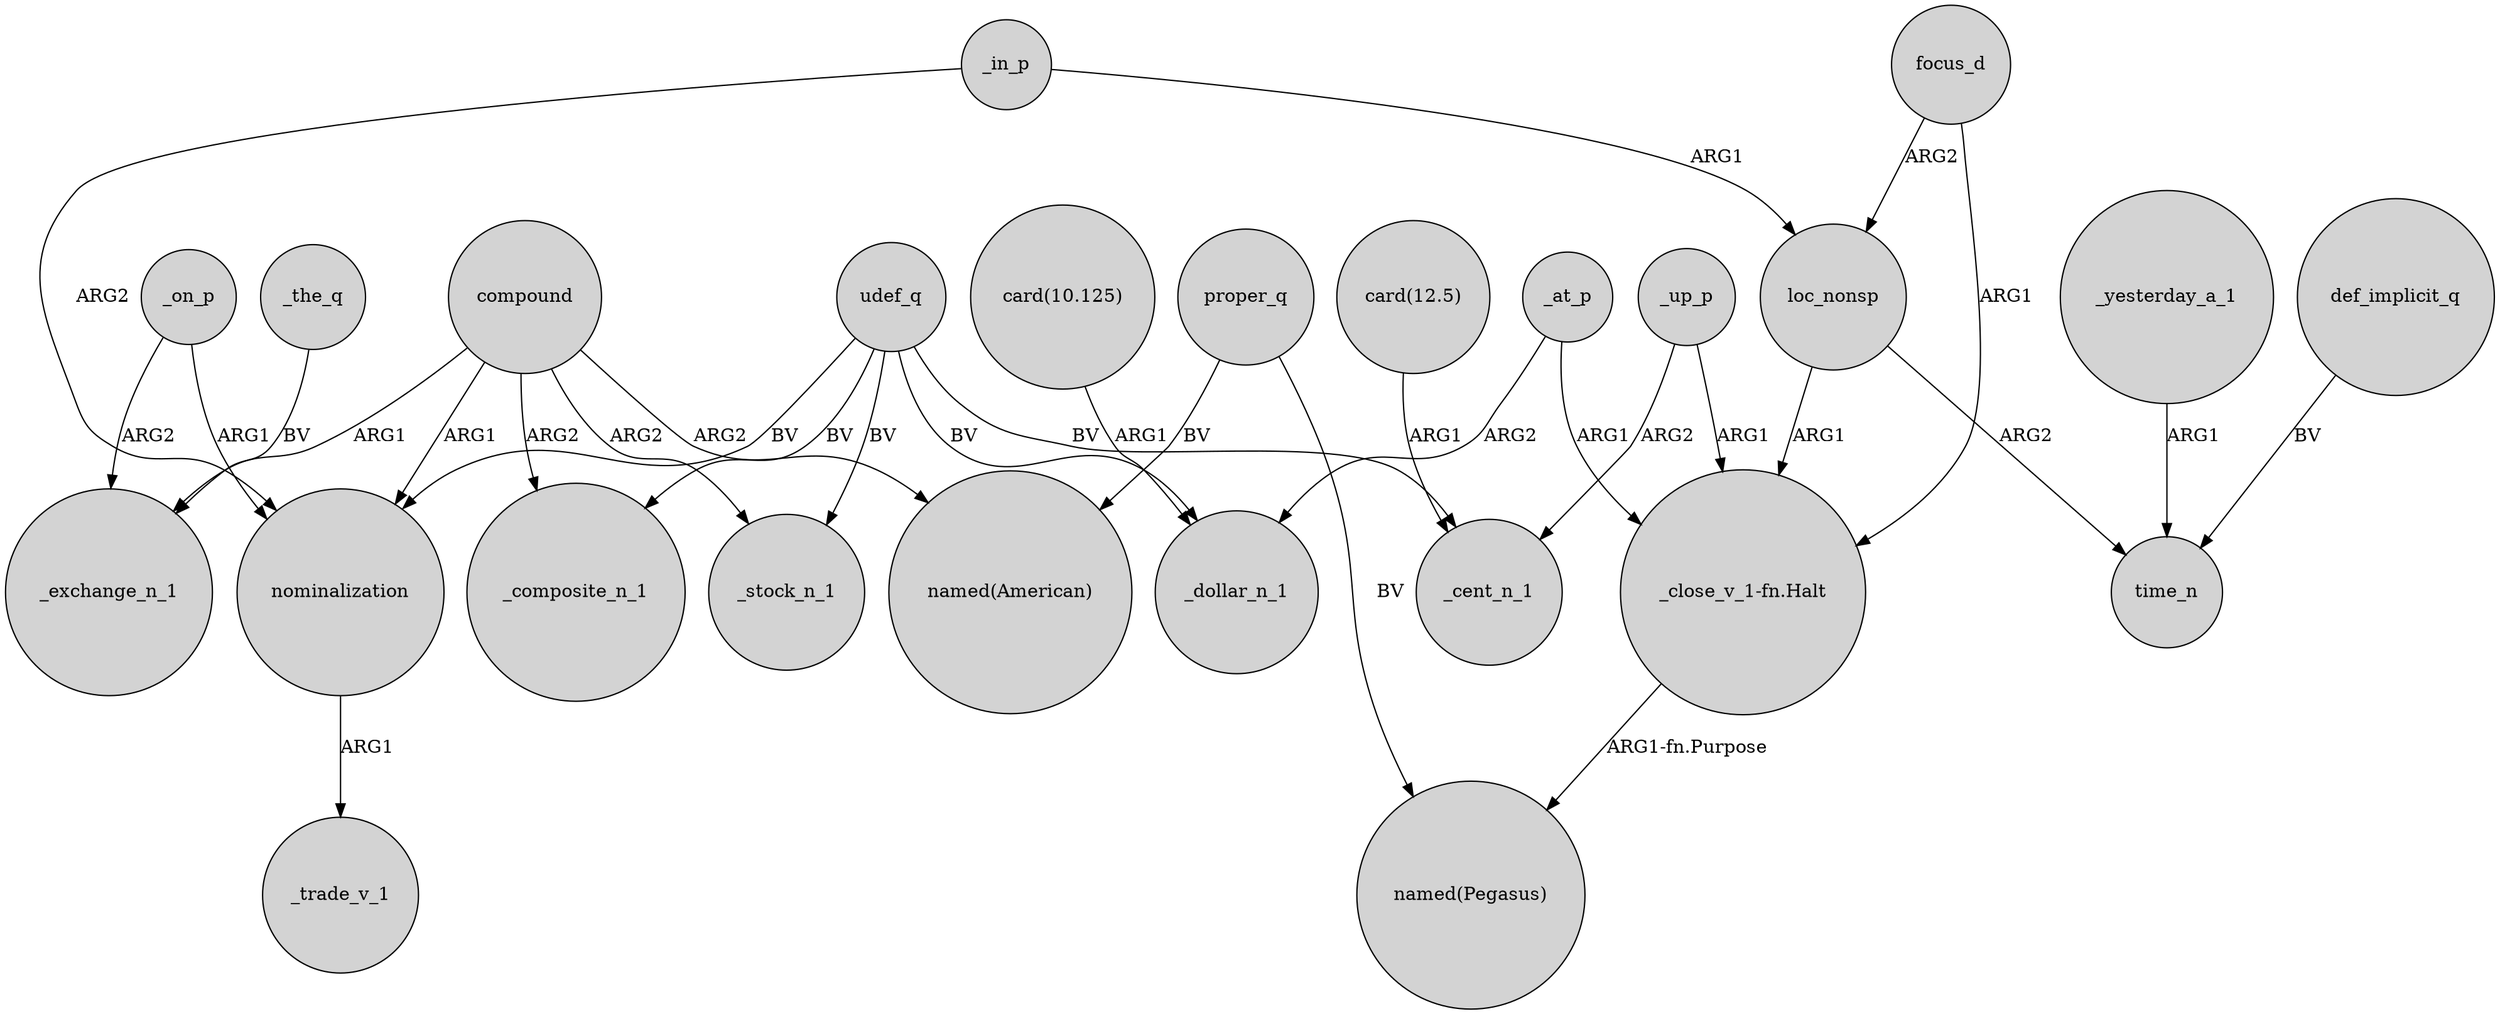 digraph {
	node [shape=circle style=filled]
	_on_p -> nominalization [label=ARG1]
	focus_d -> "_close_v_1-fn.Halt" [label=ARG1]
	"card(10.125)" -> _dollar_n_1 [label=ARG1]
	proper_q -> "named(Pegasus)" [label=BV]
	udef_q -> nominalization [label=BV]
	_yesterday_a_1 -> time_n [label=ARG1]
	loc_nonsp -> "_close_v_1-fn.Halt" [label=ARG1]
	"_close_v_1-fn.Halt" -> "named(Pegasus)" [label="ARG1-fn.Purpose"]
	focus_d -> loc_nonsp [label=ARG2]
	_on_p -> _exchange_n_1 [label=ARG2]
	udef_q -> _cent_n_1 [label=BV]
	_up_p -> _cent_n_1 [label=ARG2]
	compound -> _exchange_n_1 [label=ARG1]
	compound -> nominalization [label=ARG1]
	"card(12.5)" -> _cent_n_1 [label=ARG1]
	_in_p -> loc_nonsp [label=ARG1]
	_up_p -> "_close_v_1-fn.Halt" [label=ARG1]
	udef_q -> _stock_n_1 [label=BV]
	_at_p -> _dollar_n_1 [label=ARG2]
	_at_p -> "_close_v_1-fn.Halt" [label=ARG1]
	compound -> _stock_n_1 [label=ARG2]
	udef_q -> _dollar_n_1 [label=BV]
	udef_q -> _composite_n_1 [label=BV]
	compound -> "named(American)" [label=ARG2]
	loc_nonsp -> time_n [label=ARG2]
	_the_q -> _exchange_n_1 [label=BV]
	proper_q -> "named(American)" [label=BV]
	_in_p -> nominalization [label=ARG2]
	compound -> _composite_n_1 [label=ARG2]
	def_implicit_q -> time_n [label=BV]
	nominalization -> _trade_v_1 [label=ARG1]
}

